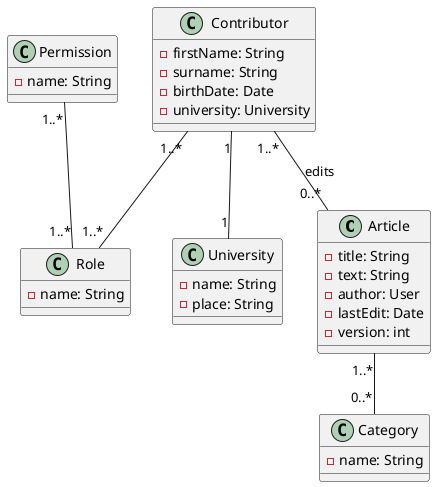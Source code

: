@startuml
class Article {
  - title: String
  - text: String
  - author: User
  - lastEdit: Date
  - version: int
}

class Category {
  - name: String
}

class Contributor {
  - firstName: String
  - surname: String
  - birthDate: Date
  - university: University
}

class Permission {
  - name: String
}

class Role {
  - name: String
}

class University {
  - name: String
  - place: String
}

Permission "1..*" -- "1..*" Role
Contributor "1..*" -- "1..*" Role 
Contributor "1..*" -- "0..*" Article : edits
Contributor "1" -- "1" University


Article "1..*" -- "0..*" Category
@enduml
